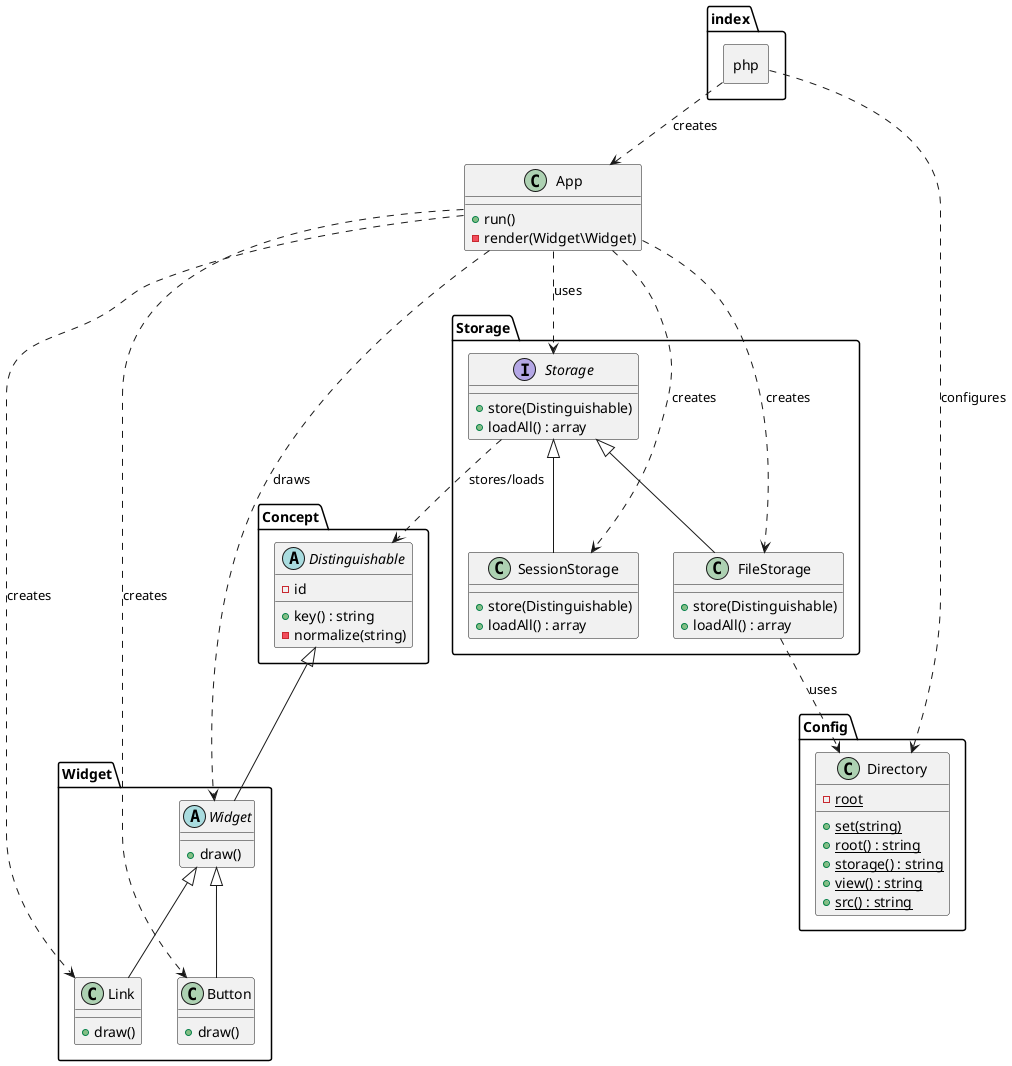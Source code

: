 @startuml

class App {
    + run()
    - render(Widget\Widget)
}

namespace Widget {

    abstract class Widget {
        + draw()
    }

    class Link {
        + draw()
    }

    class Button {
        + draw()
    }

    Widget <|-- Link
    Widget <|-- Button
}

App ..> Widget.Widget : draws
App ..> Widget.Button : creates
App ..> Widget.Link : creates

namespace Concept {

    abstract class Distinguishable {
        - id
        + key() : string
        - normalize(string)
    }
}

Concept.Distinguishable <|-- Widget.Widget

namespace Config {

    class Directory {
        - {static} root
        + {static} set(string)
        + {static} root() : string
        + {static} storage() : string
        + {static} view() : string
        + {static} src() : string
    }
}

namespace Storage {

    interface Storage {
        + store(Distinguishable)
        + loadAll() : array
    }

    class SessionStorage {
        + store(Distinguishable)
        + loadAll() : array
    }

    class FileStorage {
        + store(Distinguishable)
        + loadAll() : array
    }

    Storage <|-- SessionStorage
    Storage <|-- FileStorage
}

Storage.Storage ..> Concept.Distinguishable : stores/loads
Storage.FileStorage ..> Config.Directory : uses

App ..> Storage.FileStorage : creates
App ..> Storage.SessionStorage : creates
App ..> Storage.Storage : uses

package index.php <<Rectangle>> {
}

index.php ..> App : creates
index.php ..> Config.Directory : configures

@enduml